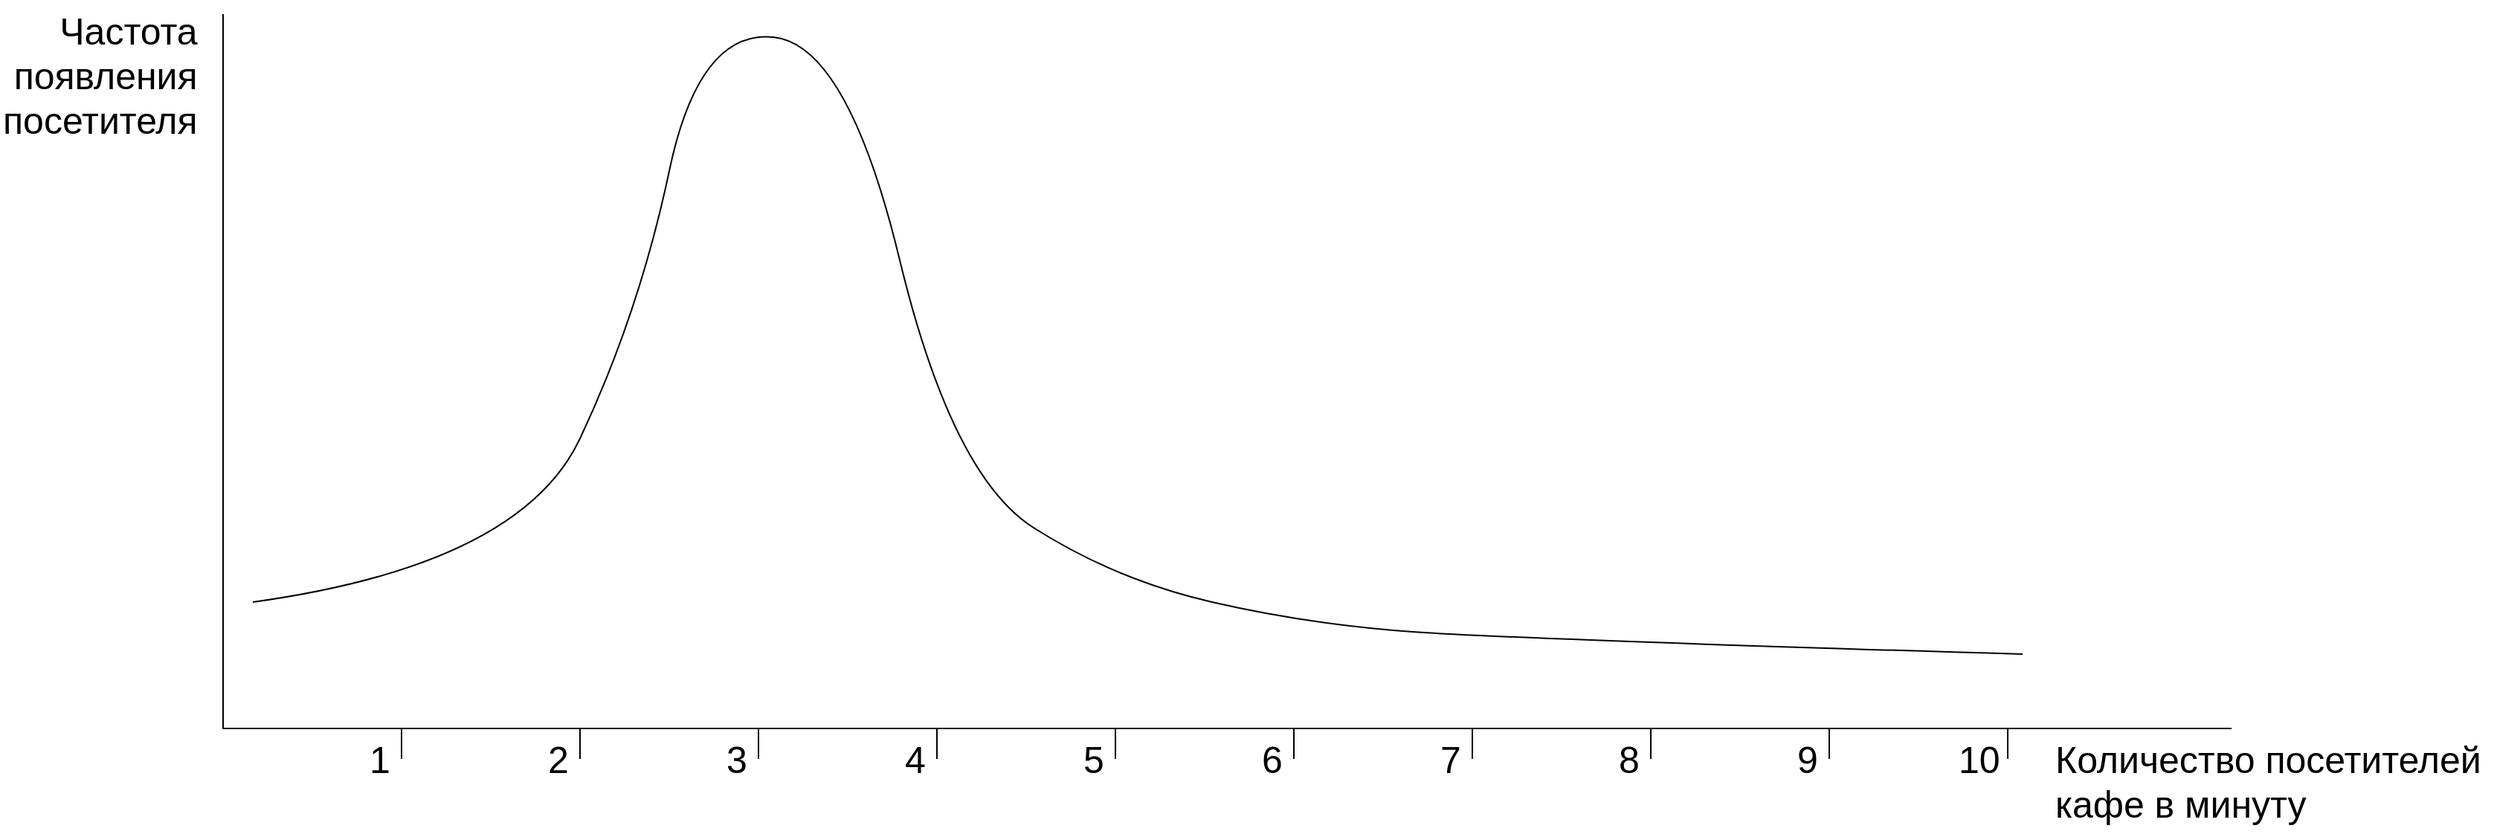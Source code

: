 <mxfile version="13.9.9" type="device"><diagram id="UPI3AMxgbD77GabGxUp9" name="Страница 1"><mxGraphModel dx="2107" dy="1972" grid="1" gridSize="10" guides="1" tooltips="1" connect="1" arrows="1" fold="1" page="1" pageScale="1" pageWidth="827" pageHeight="1169" math="0" shadow="0"><root><mxCell id="0"/><mxCell id="1" parent="0"/><mxCell id="sZBUFHGyG_Lk0ONBUFIn-1" value="" style="shape=partialRectangle;whiteSpace=wrap;html=1;bottom=0;right=0;fillColor=none;rotation=-180;flipV=0;flipH=1;" parent="1" vertex="1"><mxGeometry x="40" width="1350" height="480" as="geometry"/></mxCell><mxCell id="sZBUFHGyG_Lk0ONBUFIn-2" value="" style="shape=partialRectangle;whiteSpace=wrap;html=1;top=0;bottom=0;fillColor=none;" parent="1" vertex="1"><mxGeometry x="160" y="480" width="120" height="20" as="geometry"/></mxCell><mxCell id="sZBUFHGyG_Lk0ONBUFIn-3" value="" style="shape=partialRectangle;whiteSpace=wrap;html=1;top=0;bottom=0;fillColor=none;" parent="1" vertex="1"><mxGeometry x="400" y="480" width="120" height="20" as="geometry"/></mxCell><mxCell id="sZBUFHGyG_Lk0ONBUFIn-4" value="" style="shape=partialRectangle;whiteSpace=wrap;html=1;top=0;bottom=0;fillColor=none;" parent="1" vertex="1"><mxGeometry x="640" y="480" width="120" height="20" as="geometry"/></mxCell><mxCell id="sZBUFHGyG_Lk0ONBUFIn-5" value="" style="shape=partialRectangle;whiteSpace=wrap;html=1;top=0;bottom=0;fillColor=none;" parent="1" vertex="1"><mxGeometry x="760" y="480" width="120" height="20" as="geometry"/></mxCell><mxCell id="sZBUFHGyG_Lk0ONBUFIn-6" value="" style="curved=1;endArrow=none;html=1;endFill=0;" parent="1" edge="1"><mxGeometry width="50" height="50" relative="1" as="geometry"><mxPoint x="60" y="395" as="sourcePoint"/><mxPoint x="1250" y="430" as="targetPoint"/><Array as="points"><mxPoint x="240" y="370"/><mxPoint x="320" y="200"/><mxPoint x="360" y="10"/><mxPoint x="460" y="20"/><mxPoint x="530" y="310"/><mxPoint x="640" y="380"/><mxPoint x="770" y="410"/><mxPoint x="910" y="420"/><mxPoint x="1250" y="430"/></Array></mxGeometry></mxCell><mxCell id="sZBUFHGyG_Lk0ONBUFIn-7" value="1" style="text;html=1;align=center;verticalAlign=middle;resizable=0;points=[];autosize=1;fontSize=25;" parent="1" vertex="1"><mxGeometry x="130" y="480" width="30" height="40" as="geometry"/></mxCell><mxCell id="sZBUFHGyG_Lk0ONBUFIn-8" value="2" style="text;html=1;align=center;verticalAlign=middle;resizable=0;points=[];autosize=1;fontSize=25;" parent="1" vertex="1"><mxGeometry x="250" y="480" width="30" height="40" as="geometry"/></mxCell><mxCell id="sZBUFHGyG_Lk0ONBUFIn-9" value="3" style="text;html=1;align=center;verticalAlign=middle;resizable=0;points=[];autosize=1;fontSize=25;" parent="1" vertex="1"><mxGeometry x="370" y="480" width="30" height="40" as="geometry"/></mxCell><mxCell id="sZBUFHGyG_Lk0ONBUFIn-10" value="4" style="text;html=1;align=center;verticalAlign=middle;resizable=0;points=[];autosize=1;fontSize=25;" parent="1" vertex="1"><mxGeometry x="490" y="480" width="30" height="40" as="geometry"/></mxCell><mxCell id="sZBUFHGyG_Lk0ONBUFIn-11" value="5" style="text;html=1;align=center;verticalAlign=middle;resizable=0;points=[];autosize=1;fontSize=25;" parent="1" vertex="1"><mxGeometry x="610" y="480" width="30" height="40" as="geometry"/></mxCell><mxCell id="sZBUFHGyG_Lk0ONBUFIn-12" value="6" style="text;html=1;align=center;verticalAlign=middle;resizable=0;points=[];autosize=1;fontSize=25;" parent="1" vertex="1"><mxGeometry x="730" y="480" width="30" height="40" as="geometry"/></mxCell><mxCell id="sZBUFHGyG_Lk0ONBUFIn-13" value="7" style="text;html=1;align=center;verticalAlign=middle;resizable=0;points=[];autosize=1;fontSize=25;" parent="1" vertex="1"><mxGeometry x="850" y="480" width="30" height="40" as="geometry"/></mxCell><mxCell id="sZBUFHGyG_Lk0ONBUFIn-14" value="&lt;div&gt;&lt;span&gt;Количество посетителей&lt;/span&gt;&lt;/div&gt;&lt;div&gt;&lt;span&gt;кафе в минуту&lt;/span&gt;&lt;/div&gt;" style="text;html=1;align=left;verticalAlign=middle;resizable=0;points=[];autosize=1;fontSize=25;" parent="1" vertex="1"><mxGeometry x="1270" y="480" width="300" height="70" as="geometry"/></mxCell><mxCell id="sZBUFHGyG_Lk0ONBUFIn-15" value="&lt;div style=&quot;text-align: right&quot;&gt;&lt;span&gt;Частота&lt;/span&gt;&lt;/div&gt;&lt;div style=&quot;text-align: right&quot;&gt;&lt;span&gt;появления&lt;/span&gt;&lt;/div&gt;посетителя" style="text;html=1;align=left;verticalAlign=middle;resizable=0;points=[];autosize=1;fontSize=25;" parent="1" vertex="1"><mxGeometry x="-110" y="-10" width="150" height="100" as="geometry"/></mxCell><mxCell id="JCQFZKAjrzKwGcaxHvdp-2" value="" style="shape=partialRectangle;whiteSpace=wrap;html=1;top=0;bottom=0;fillColor=none;" vertex="1" parent="1"><mxGeometry x="1000" y="480" width="120" height="20" as="geometry"/></mxCell><mxCell id="JCQFZKAjrzKwGcaxHvdp-3" value="8" style="text;html=1;align=center;verticalAlign=middle;resizable=0;points=[];autosize=1;fontSize=25;" vertex="1" parent="1"><mxGeometry x="970" y="480" width="30" height="40" as="geometry"/></mxCell><mxCell id="JCQFZKAjrzKwGcaxHvdp-4" value="9" style="text;html=1;align=center;verticalAlign=middle;resizable=0;points=[];autosize=1;fontSize=25;" vertex="1" parent="1"><mxGeometry x="1090" y="480" width="30" height="40" as="geometry"/></mxCell><mxCell id="JCQFZKAjrzKwGcaxHvdp-5" value="" style="shape=partialRectangle;whiteSpace=wrap;html=1;top=0;bottom=0;fillColor=none;" vertex="1" parent="1"><mxGeometry x="1120" y="480" width="120" height="20" as="geometry"/></mxCell><mxCell id="JCQFZKAjrzKwGcaxHvdp-6" value="10" style="text;html=1;align=left;verticalAlign=middle;resizable=0;points=[];autosize=1;fontSize=25;" vertex="1" parent="1"><mxGeometry x="1205" y="480" width="40" height="40" as="geometry"/></mxCell></root></mxGraphModel></diagram></mxfile>